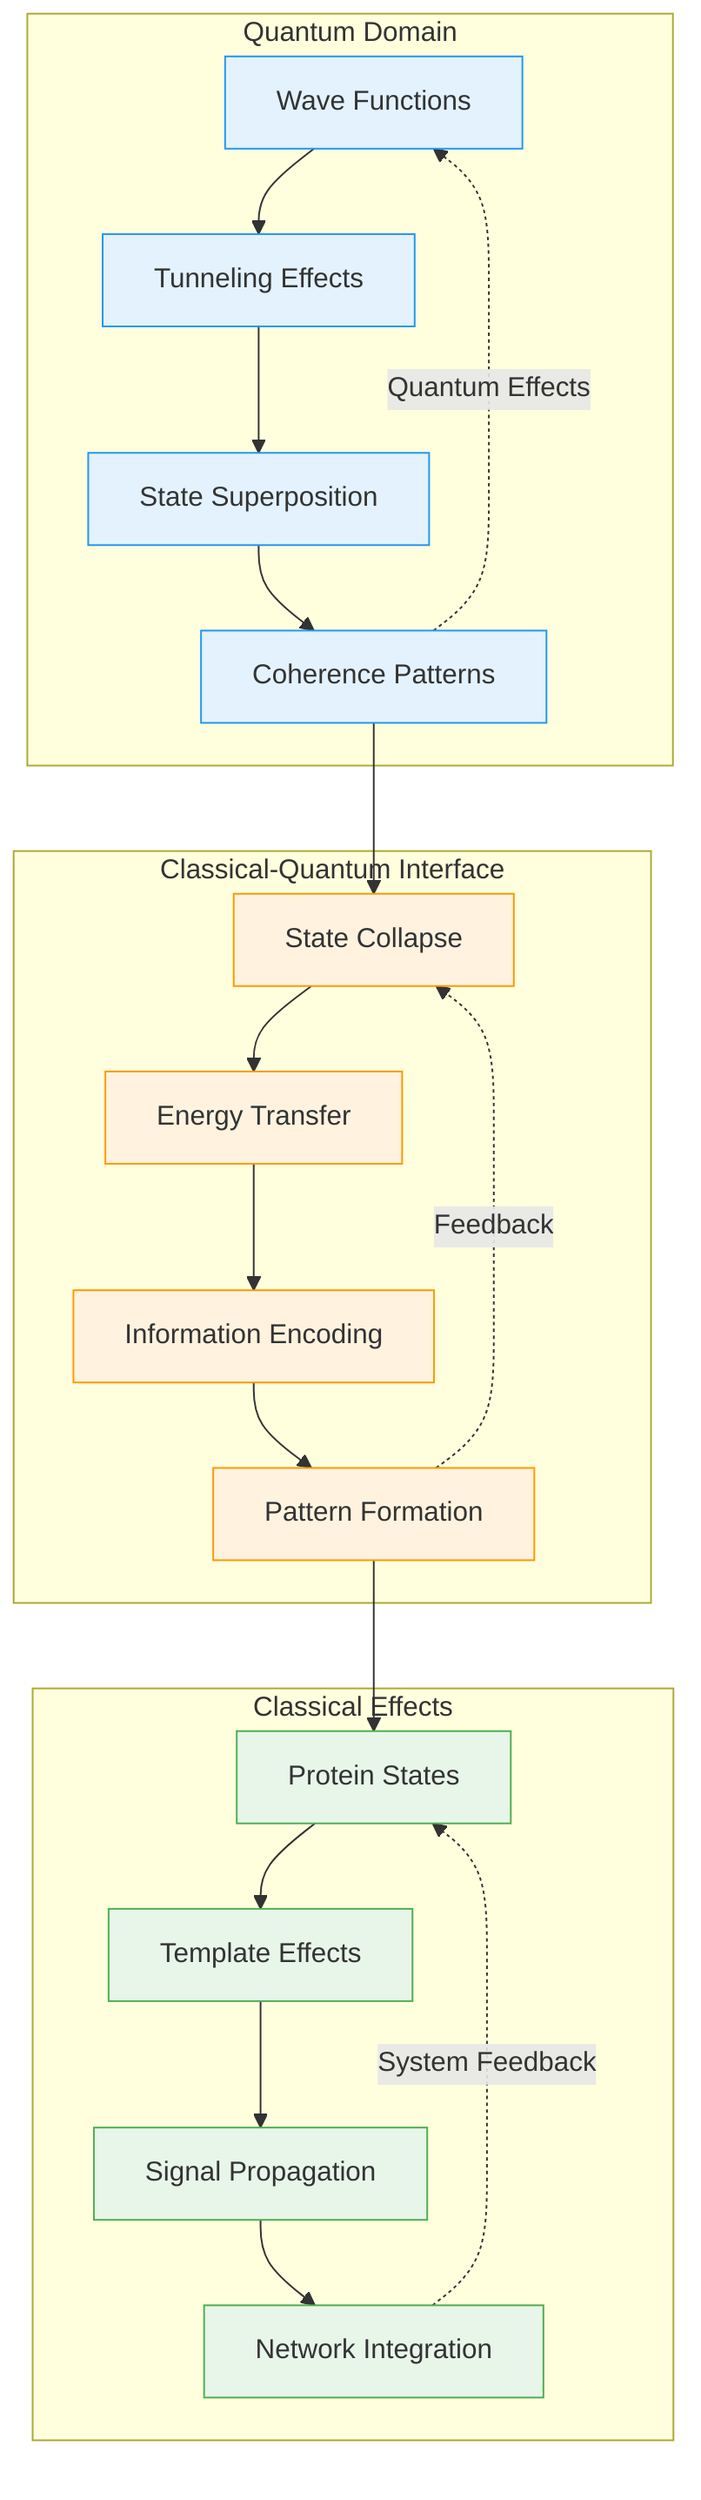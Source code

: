flowchart TB
    subgraph QuantumLevel["Quantum Domain"]
        direction TB
        Q1[Wave Functions]
        Q2[Tunneling Effects]
        Q3[State Superposition]
        Q4[Coherence Patterns]
        
        Q1 --> Q2
        Q2 --> Q3
        Q3 --> Q4
        Q4 -.->|Quantum Effects| Q1
    end

    subgraph MolecularBridge["Classical-Quantum Interface"]
        direction LR
        B1[State Collapse]
        B2[Energy Transfer]
        B3[Information Encoding]
        B4[Pattern Formation]
        
        B1 --> B2
        B2 --> B3
        B3 --> B4
        B4 -.->|Feedback| B1
    end

    subgraph ClassicalDomain["Classical Effects"]
        direction TB
        C1[Protein States]
        C2[Template Effects]
        C3[Signal Propagation]
        C4[Network Integration]
        
        C1 --> C2
        C2 --> C3
        C3 --> C4
        C4 -.->|System Feedback| C1
    end

    Q4 --> B1
    B4 --> C1

    %% Styling
    classDef quantum fill:#e3f2fd,stroke:#2196F3
    classDef bridge fill:#fff3e0,stroke:#FF9800
    classDef classical fill:#e8f5e9,stroke:#4CAF50

    class Q1,Q2,Q3,Q4 quantum
    class B1,B2,B3,B4 bridge
    class C1,C2,C3,C4 classical